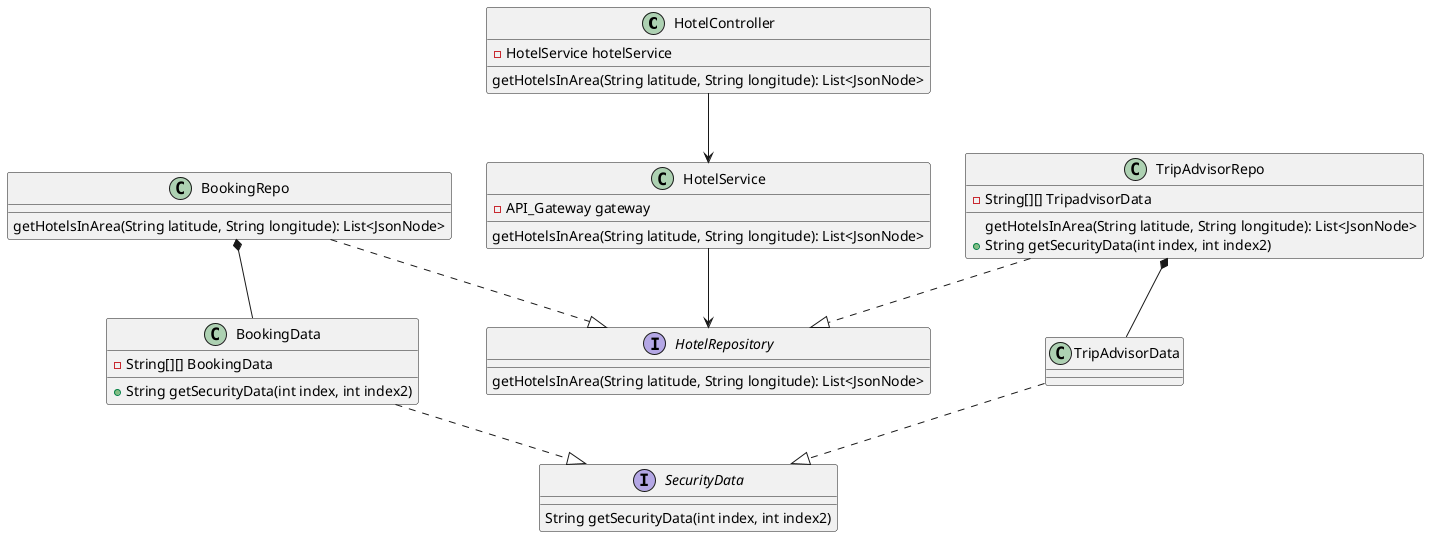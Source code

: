 @startuml
'https://plantuml.com/class-diagram

class HotelController {
    - HotelService hotelService
    getHotelsInArea(String latitude, String longitude): List<JsonNode>
}

class HotelService{
    - API_Gateway gateway
    getHotelsInArea(String latitude, String longitude): List<JsonNode>
}

interface HotelRepository {
    getHotelsInArea(String latitude, String longitude): List<JsonNode>
}

class BookingRepo {
    getHotelsInArea(String latitude, String longitude): List<JsonNode>
}

class TripAdvisorRepo {
    getHotelsInArea(String latitude, String longitude): List<JsonNode>
}

interface SecurityData{
String getSecurityData(int index, int index2)
}

class BookingData{
- String[][] BookingData
+ String getSecurityData(int index, int index2)
}

class TripAdvisorRepo{
- String[][] TripadvisorData
+ String getSecurityData(int index, int index2)
}

HotelController --> HotelService
HotelService --> HotelRepository
BookingRepo ..|> HotelRepository
TripAdvisorRepo ..|> HotelRepository
BookingData ..|> SecurityData
TripAdvisorData ..|> SecurityData
BookingRepo *-- BookingData
TripAdvisorRepo *-- TripAdvisorData


@enduml
